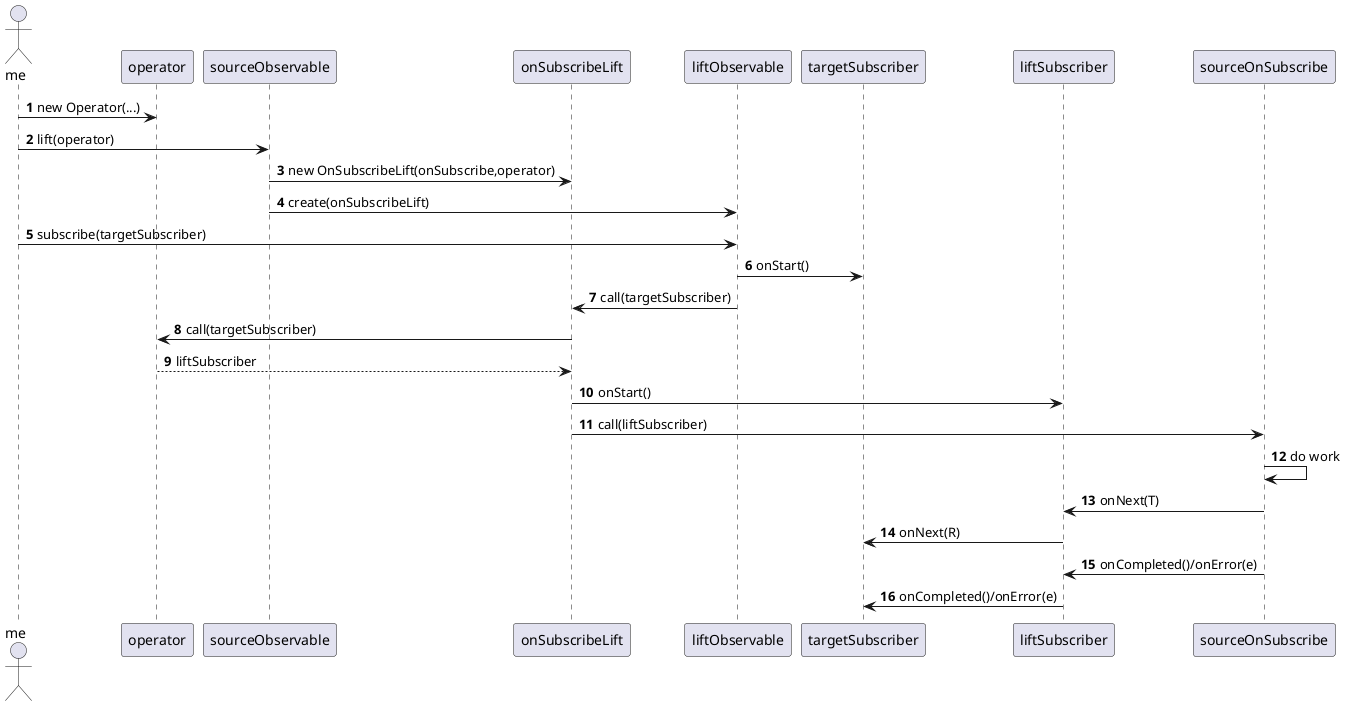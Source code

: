 
@startuml
autonumber
actor me
me -> operator : new Operator(...)
me -> sourceObservable : lift(operator)
sourceObservable -> onSubscribeLift : new OnSubscribeLift(onSubscribe,operator)
sourceObservable -> liftObservable : create(onSubscribeLift)
me -> liftObservable : subscribe(targetSubscriber)
liftObservable -> targetSubscriber : onStart()
liftObservable -> onSubscribeLift : call(targetSubscriber)
onSubscribeLift -> operator : call(targetSubscriber)
operator --> onSubscribeLift : liftSubscriber
onSubscribeLift -> liftSubscriber : onStart()
onSubscribeLift -> sourceOnSubscribe : call(liftSubscriber)
sourceOnSubscribe -> sourceOnSubscribe : do work
sourceOnSubscribe -> liftSubscriber : onNext(T)
liftSubscriber -> targetSubscriber : onNext(R)
sourceOnSubscribe -> liftSubscriber : onCompleted()/onError(e)
liftSubscriber -> targetSubscriber : onCompleted()/onError(e)

@enduml